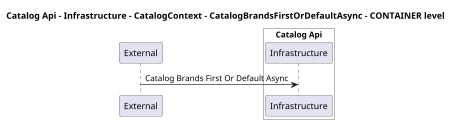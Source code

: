 @startuml
skinparam dpi 60

title Catalog Api - Infrastructure - CatalogContext - CatalogBrandsFirstOrDefaultAsync - CONTAINER level

participant "External" as C4InterFlow.Utils.ExternalSystem

box "Catalog Api" #White

    participant "Infrastructure" as dotnet.eShop.Architecture.SoftwareSystems.CatalogApi.Containers.Infrastructure
end box


C4InterFlow.Utils.ExternalSystem -> dotnet.eShop.Architecture.SoftwareSystems.CatalogApi.Containers.Infrastructure : Catalog Brands First Or Default Async


@enduml
